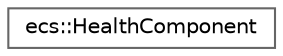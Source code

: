 digraph "Graphical Class Hierarchy"
{
 // LATEX_PDF_SIZE
  bgcolor="transparent";
  edge [fontname=Helvetica,fontsize=10,labelfontname=Helvetica,labelfontsize=10];
  node [fontname=Helvetica,fontsize=10,shape=box,height=0.2,width=0.4];
  rankdir="LR";
  Node0 [id="Node000000",label="ecs::HealthComponent",height=0.2,width=0.4,color="grey40", fillcolor="white", style="filled",URL="$structecs_1_1_health_component.html",tooltip=" "];
}
